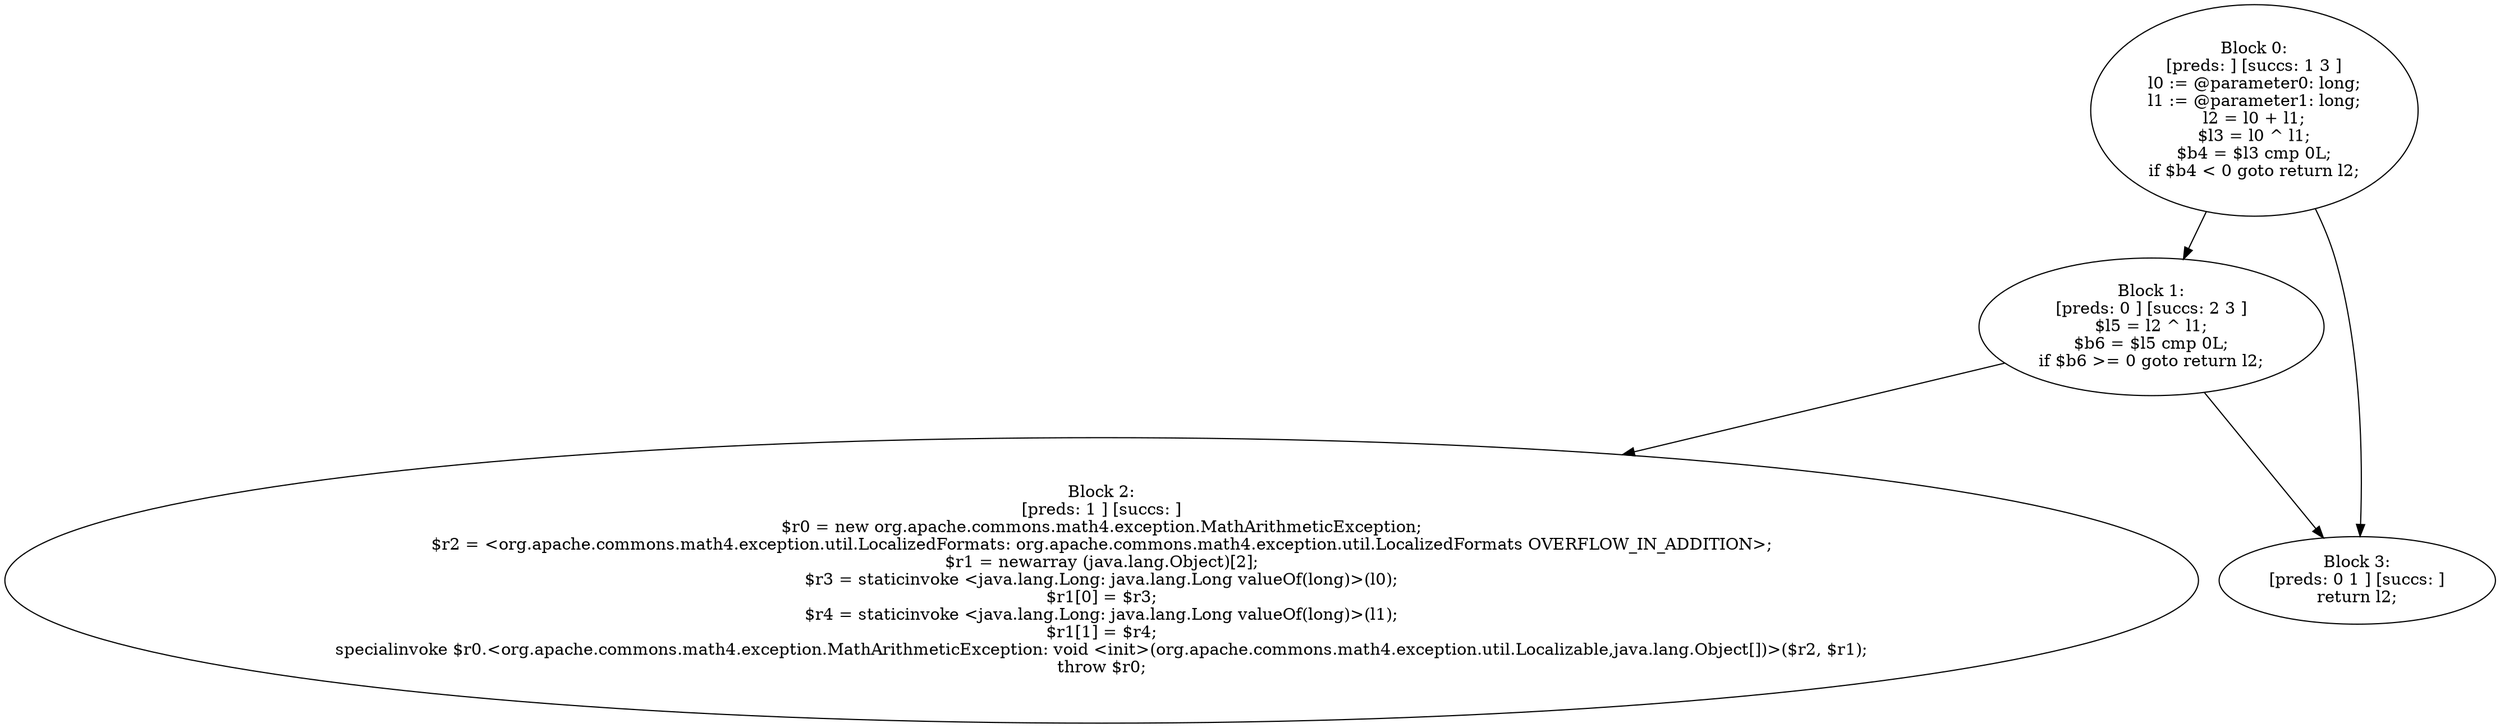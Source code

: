 digraph "unitGraph" {
    "Block 0:
[preds: ] [succs: 1 3 ]
l0 := @parameter0: long;
l1 := @parameter1: long;
l2 = l0 + l1;
$l3 = l0 ^ l1;
$b4 = $l3 cmp 0L;
if $b4 < 0 goto return l2;
"
    "Block 1:
[preds: 0 ] [succs: 2 3 ]
$l5 = l2 ^ l1;
$b6 = $l5 cmp 0L;
if $b6 >= 0 goto return l2;
"
    "Block 2:
[preds: 1 ] [succs: ]
$r0 = new org.apache.commons.math4.exception.MathArithmeticException;
$r2 = <org.apache.commons.math4.exception.util.LocalizedFormats: org.apache.commons.math4.exception.util.LocalizedFormats OVERFLOW_IN_ADDITION>;
$r1 = newarray (java.lang.Object)[2];
$r3 = staticinvoke <java.lang.Long: java.lang.Long valueOf(long)>(l0);
$r1[0] = $r3;
$r4 = staticinvoke <java.lang.Long: java.lang.Long valueOf(long)>(l1);
$r1[1] = $r4;
specialinvoke $r0.<org.apache.commons.math4.exception.MathArithmeticException: void <init>(org.apache.commons.math4.exception.util.Localizable,java.lang.Object[])>($r2, $r1);
throw $r0;
"
    "Block 3:
[preds: 0 1 ] [succs: ]
return l2;
"
    "Block 0:
[preds: ] [succs: 1 3 ]
l0 := @parameter0: long;
l1 := @parameter1: long;
l2 = l0 + l1;
$l3 = l0 ^ l1;
$b4 = $l3 cmp 0L;
if $b4 < 0 goto return l2;
"->"Block 1:
[preds: 0 ] [succs: 2 3 ]
$l5 = l2 ^ l1;
$b6 = $l5 cmp 0L;
if $b6 >= 0 goto return l2;
";
    "Block 0:
[preds: ] [succs: 1 3 ]
l0 := @parameter0: long;
l1 := @parameter1: long;
l2 = l0 + l1;
$l3 = l0 ^ l1;
$b4 = $l3 cmp 0L;
if $b4 < 0 goto return l2;
"->"Block 3:
[preds: 0 1 ] [succs: ]
return l2;
";
    "Block 1:
[preds: 0 ] [succs: 2 3 ]
$l5 = l2 ^ l1;
$b6 = $l5 cmp 0L;
if $b6 >= 0 goto return l2;
"->"Block 2:
[preds: 1 ] [succs: ]
$r0 = new org.apache.commons.math4.exception.MathArithmeticException;
$r2 = <org.apache.commons.math4.exception.util.LocalizedFormats: org.apache.commons.math4.exception.util.LocalizedFormats OVERFLOW_IN_ADDITION>;
$r1 = newarray (java.lang.Object)[2];
$r3 = staticinvoke <java.lang.Long: java.lang.Long valueOf(long)>(l0);
$r1[0] = $r3;
$r4 = staticinvoke <java.lang.Long: java.lang.Long valueOf(long)>(l1);
$r1[1] = $r4;
specialinvoke $r0.<org.apache.commons.math4.exception.MathArithmeticException: void <init>(org.apache.commons.math4.exception.util.Localizable,java.lang.Object[])>($r2, $r1);
throw $r0;
";
    "Block 1:
[preds: 0 ] [succs: 2 3 ]
$l5 = l2 ^ l1;
$b6 = $l5 cmp 0L;
if $b6 >= 0 goto return l2;
"->"Block 3:
[preds: 0 1 ] [succs: ]
return l2;
";
}
